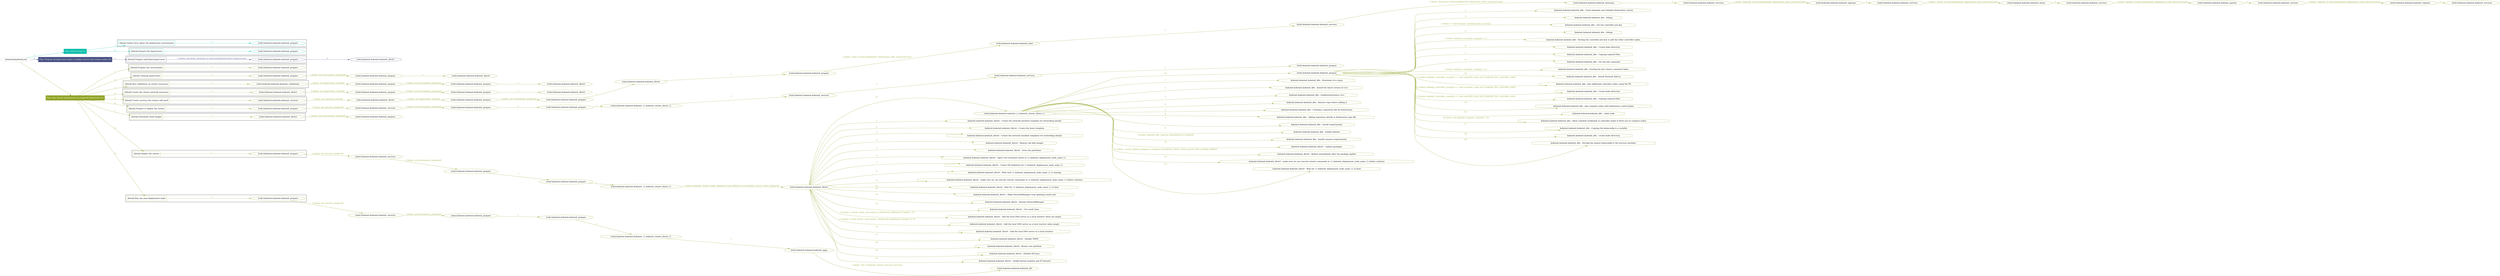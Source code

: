 digraph {
	graph [concentrate=true ordering=in rankdir=LR ratio=fill]
	edge [esep=5 sep=10]
	"kubeinit/playbook.yml" [id=root_node style=dotted]
	play_b9fc4d42 [label="Play: Initial setup (1)" color="#0ebeaa" fontcolor="#ffffff" id=play_b9fc4d42 shape=box style=filled tooltip=localhost]
	"kubeinit/playbook.yml" -> play_b9fc4d42 [label="1 " color="#0ebeaa" fontcolor="#0ebeaa" id=edge_6549e2ef labeltooltip="1 " tooltip="1 "]
	subgraph "kubeinit.kubeinit.kubeinit_prepare" {
		role_13ba85fe [label="[role] kubeinit.kubeinit.kubeinit_prepare" color="#0ebeaa" id=role_13ba85fe tooltip="kubeinit.kubeinit.kubeinit_prepare"]
	}
	subgraph "kubeinit.kubeinit.kubeinit_prepare" {
		role_b274b77e [label="[role] kubeinit.kubeinit.kubeinit_prepare" color="#0ebeaa" id=role_b274b77e tooltip="kubeinit.kubeinit.kubeinit_prepare"]
	}
	subgraph "Play: Initial setup (1)" {
		play_b9fc4d42 -> block_b0385236 [label=1 color="#0ebeaa" fontcolor="#0ebeaa" id=edge_5b2e4174 labeltooltip=1 tooltip=1]
		subgraph cluster_block_b0385236 {
			block_b0385236 [label="[block] Gather facts about the deployment environment" color="#0ebeaa" id=block_b0385236 labeltooltip="Gather facts about the deployment environment" shape=box tooltip="Gather facts about the deployment environment"]
			block_b0385236 -> role_13ba85fe [label="1 " color="#0ebeaa" fontcolor="#0ebeaa" id=edge_e37b2535 labeltooltip="1 " tooltip="1 "]
		}
		play_b9fc4d42 -> block_89d3eeba [label=2 color="#0ebeaa" fontcolor="#0ebeaa" id=edge_48d1bc02 labeltooltip=2 tooltip=2]
		subgraph cluster_block_89d3eeba {
			block_89d3eeba [label="[block] Prepare the hypervisors" color="#0ebeaa" id=block_89d3eeba labeltooltip="Prepare the hypervisors" shape=box tooltip="Prepare the hypervisors"]
			block_89d3eeba -> role_b274b77e [label="1 " color="#0ebeaa" fontcolor="#0ebeaa" id=edge_b5ba49ae labeltooltip="1 " tooltip="1 "]
		}
	}
	play_7b2fe371 [label="Play: Prepare all hypervisor hosts to deploy service and cluster nodes (0)" color="#495183" fontcolor="#ffffff" id=play_7b2fe371 shape=box style=filled tooltip="Play: Prepare all hypervisor hosts to deploy service and cluster nodes (0)"]
	"kubeinit/playbook.yml" -> play_7b2fe371 [label="2 " color="#495183" fontcolor="#495183" id=edge_b4d8925e labeltooltip="2 " tooltip="2 "]
	subgraph "kubeinit.kubeinit.kubeinit_libvirt" {
		role_6b59e209 [label="[role] kubeinit.kubeinit.kubeinit_libvirt" color="#495183" id=role_6b59e209 tooltip="kubeinit.kubeinit.kubeinit_libvirt"]
	}
	subgraph "kubeinit.kubeinit.kubeinit_prepare" {
		role_89f63b6e [label="[role] kubeinit.kubeinit.kubeinit_prepare" color="#495183" id=role_89f63b6e tooltip="kubeinit.kubeinit.kubeinit_prepare"]
		role_89f63b6e -> role_6b59e209 [label="1 " color="#495183" fontcolor="#495183" id=edge_e293918c labeltooltip="1 " tooltip="1 "]
	}
	subgraph "Play: Prepare all hypervisor hosts to deploy service and cluster nodes (0)" {
		play_7b2fe371 -> block_5549fbcc [label=1 color="#495183" fontcolor="#495183" id=edge_08fbb047 labeltooltip=1 tooltip=1]
		subgraph cluster_block_5549fbcc {
			block_5549fbcc [label="[block] Prepare individual hypervisors" color="#495183" id=block_5549fbcc labeltooltip="Prepare individual hypervisors" shape=box tooltip="Prepare individual hypervisors"]
			block_5549fbcc -> role_89f63b6e [label="1 [when: inventory_hostname in hostvars['kubeinit-facts'].hypervisors]" color="#495183" fontcolor="#495183" id=edge_0b5f4a67 labeltooltip="1 [when: inventory_hostname in hostvars['kubeinit-facts'].hypervisors]" tooltip="1 [when: inventory_hostname in hostvars['kubeinit-facts'].hypervisors]"]
		}
	}
	play_b4787ac5 [label="Play: Run cluster deployment on prepared hypervisors (1)" color="#92a428" fontcolor="#ffffff" id=play_b4787ac5 shape=box style=filled tooltip=localhost]
	"kubeinit/playbook.yml" -> play_b4787ac5 [label="3 " color="#92a428" fontcolor="#92a428" id=edge_42eef352 labeltooltip="3 " tooltip="3 "]
	subgraph "kubeinit.kubeinit.kubeinit_prepare" {
		role_c0deb506 [label="[role] kubeinit.kubeinit.kubeinit_prepare" color="#92a428" id=role_c0deb506 tooltip="kubeinit.kubeinit.kubeinit_prepare"]
	}
	subgraph "kubeinit.kubeinit.kubeinit_libvirt" {
		role_5d6327a5 [label="[role] kubeinit.kubeinit.kubeinit_libvirt" color="#92a428" id=role_5d6327a5 tooltip="kubeinit.kubeinit.kubeinit_libvirt"]
	}
	subgraph "kubeinit.kubeinit.kubeinit_prepare" {
		role_ed751a5f [label="[role] kubeinit.kubeinit.kubeinit_prepare" color="#92a428" id=role_ed751a5f tooltip="kubeinit.kubeinit.kubeinit_prepare"]
		role_ed751a5f -> role_5d6327a5 [label="1 " color="#92a428" fontcolor="#92a428" id=edge_4336740e labeltooltip="1 " tooltip="1 "]
	}
	subgraph "kubeinit.kubeinit.kubeinit_prepare" {
		role_c13d32e8 [label="[role] kubeinit.kubeinit.kubeinit_prepare" color="#92a428" id=role_c13d32e8 tooltip="kubeinit.kubeinit.kubeinit_prepare"]
		role_c13d32e8 -> role_ed751a5f [label="1 [when: not environment_prepared]" color="#92a428" fontcolor="#92a428" id=edge_5d141537 labeltooltip="1 [when: not environment_prepared]" tooltip="1 [when: not environment_prepared]"]
	}
	subgraph "kubeinit.kubeinit.kubeinit_libvirt" {
		role_1670e708 [label="[role] kubeinit.kubeinit.kubeinit_libvirt" color="#92a428" id=role_1670e708 tooltip="kubeinit.kubeinit.kubeinit_libvirt"]
	}
	subgraph "kubeinit.kubeinit.kubeinit_prepare" {
		role_f2e43f64 [label="[role] kubeinit.kubeinit.kubeinit_prepare" color="#92a428" id=role_f2e43f64 tooltip="kubeinit.kubeinit.kubeinit_prepare"]
		role_f2e43f64 -> role_1670e708 [label="1 " color="#92a428" fontcolor="#92a428" id=edge_d8556ce9 labeltooltip="1 " tooltip="1 "]
	}
	subgraph "kubeinit.kubeinit.kubeinit_prepare" {
		role_fe17af6d [label="[role] kubeinit.kubeinit.kubeinit_prepare" color="#92a428" id=role_fe17af6d tooltip="kubeinit.kubeinit.kubeinit_prepare"]
		role_fe17af6d -> role_f2e43f64 [label="1 [when: not environment_prepared]" color="#92a428" fontcolor="#92a428" id=edge_08dfc546 labeltooltip="1 [when: not environment_prepared]" tooltip="1 [when: not environment_prepared]"]
	}
	subgraph "kubeinit.kubeinit.kubeinit_validations" {
		role_e57252a0 [label="[role] kubeinit.kubeinit.kubeinit_validations" color="#92a428" id=role_e57252a0 tooltip="kubeinit.kubeinit.kubeinit_validations"]
		role_e57252a0 -> role_fe17af6d [label="1 [when: not hypervisors_cleaned]" color="#92a428" fontcolor="#92a428" id=edge_8f2f03e5 labeltooltip="1 [when: not hypervisors_cleaned]" tooltip="1 [when: not hypervisors_cleaned]"]
	}
	subgraph "kubeinit.kubeinit.kubeinit_libvirt" {
		role_39f97766 [label="[role] kubeinit.kubeinit.kubeinit_libvirt" color="#92a428" id=role_39f97766 tooltip="kubeinit.kubeinit.kubeinit_libvirt"]
	}
	subgraph "kubeinit.kubeinit.kubeinit_prepare" {
		role_fdef6bc8 [label="[role] kubeinit.kubeinit.kubeinit_prepare" color="#92a428" id=role_fdef6bc8 tooltip="kubeinit.kubeinit.kubeinit_prepare"]
		role_fdef6bc8 -> role_39f97766 [label="1 " color="#92a428" fontcolor="#92a428" id=edge_d05cf95d labeltooltip="1 " tooltip="1 "]
	}
	subgraph "kubeinit.kubeinit.kubeinit_prepare" {
		role_62ae0aff [label="[role] kubeinit.kubeinit.kubeinit_prepare" color="#92a428" id=role_62ae0aff tooltip="kubeinit.kubeinit.kubeinit_prepare"]
		role_62ae0aff -> role_fdef6bc8 [label="1 [when: not environment_prepared]" color="#92a428" fontcolor="#92a428" id=edge_32b84178 labeltooltip="1 [when: not environment_prepared]" tooltip="1 [when: not environment_prepared]"]
	}
	subgraph "kubeinit.kubeinit.kubeinit_libvirt" {
		role_61f47f7f [label="[role] kubeinit.kubeinit.kubeinit_libvirt" color="#92a428" id=role_61f47f7f tooltip="kubeinit.kubeinit.kubeinit_libvirt"]
		role_61f47f7f -> role_62ae0aff [label="1 [when: not hypervisors_cleaned]" color="#92a428" fontcolor="#92a428" id=edge_603bf1e4 labeltooltip="1 [when: not hypervisors_cleaned]" tooltip="1 [when: not hypervisors_cleaned]"]
	}
	subgraph "kubeinit.kubeinit.kubeinit_services" {
		role_370078dc [label="[role] kubeinit.kubeinit.kubeinit_services" color="#92a428" id=role_370078dc tooltip="kubeinit.kubeinit.kubeinit_services"]
	}
	subgraph "kubeinit.kubeinit.kubeinit_registry" {
		role_31ce7a37 [label="[role] kubeinit.kubeinit.kubeinit_registry" color="#92a428" id=role_31ce7a37 tooltip="kubeinit.kubeinit.kubeinit_registry"]
		role_31ce7a37 -> role_370078dc [label="1 " color="#92a428" fontcolor="#92a428" id=edge_8d0165dd labeltooltip="1 " tooltip="1 "]
	}
	subgraph "kubeinit.kubeinit.kubeinit_services" {
		role_832f5f00 [label="[role] kubeinit.kubeinit.kubeinit_services" color="#92a428" id=role_832f5f00 tooltip="kubeinit.kubeinit.kubeinit_services"]
		role_832f5f00 -> role_31ce7a37 [label="1 [when: 'registry' in hostvars[kubeinit_deployment_node_name].services]" color="#92a428" fontcolor="#92a428" id=edge_36707239 labeltooltip="1 [when: 'registry' in hostvars[kubeinit_deployment_node_name].services]" tooltip="1 [when: 'registry' in hostvars[kubeinit_deployment_node_name].services]"]
	}
	subgraph "kubeinit.kubeinit.kubeinit_apache" {
		role_9944065a [label="[role] kubeinit.kubeinit.kubeinit_apache" color="#92a428" id=role_9944065a tooltip="kubeinit.kubeinit.kubeinit_apache"]
		role_9944065a -> role_832f5f00 [label="1 " color="#92a428" fontcolor="#92a428" id=edge_b7a7da52 labeltooltip="1 " tooltip="1 "]
	}
	subgraph "kubeinit.kubeinit.kubeinit_services" {
		role_004013c1 [label="[role] kubeinit.kubeinit.kubeinit_services" color="#92a428" id=role_004013c1 tooltip="kubeinit.kubeinit.kubeinit_services"]
		role_004013c1 -> role_9944065a [label="1 [when: 'apache' in hostvars[kubeinit_deployment_node_name].services]" color="#92a428" fontcolor="#92a428" id=edge_85d02f6d labeltooltip="1 [when: 'apache' in hostvars[kubeinit_deployment_node_name].services]" tooltip="1 [when: 'apache' in hostvars[kubeinit_deployment_node_name].services]"]
	}
	subgraph "kubeinit.kubeinit.kubeinit_nexus" {
		role_5996876c [label="[role] kubeinit.kubeinit.kubeinit_nexus" color="#92a428" id=role_5996876c tooltip="kubeinit.kubeinit.kubeinit_nexus"]
		role_5996876c -> role_004013c1 [label="1 " color="#92a428" fontcolor="#92a428" id=edge_fc1770b5 labeltooltip="1 " tooltip="1 "]
	}
	subgraph "kubeinit.kubeinit.kubeinit_services" {
		role_597e9a9d [label="[role] kubeinit.kubeinit.kubeinit_services" color="#92a428" id=role_597e9a9d tooltip="kubeinit.kubeinit.kubeinit_services"]
		role_597e9a9d -> role_5996876c [label="1 [when: 'nexus' in hostvars[kubeinit_deployment_node_name].services]" color="#92a428" fontcolor="#92a428" id=edge_b9439189 labeltooltip="1 [when: 'nexus' in hostvars[kubeinit_deployment_node_name].services]" tooltip="1 [when: 'nexus' in hostvars[kubeinit_deployment_node_name].services]"]
	}
	subgraph "kubeinit.kubeinit.kubeinit_haproxy" {
		role_c1eb6041 [label="[role] kubeinit.kubeinit.kubeinit_haproxy" color="#92a428" id=role_c1eb6041 tooltip="kubeinit.kubeinit.kubeinit_haproxy"]
		role_c1eb6041 -> role_597e9a9d [label="1 " color="#92a428" fontcolor="#92a428" id=edge_911a8e82 labeltooltip="1 " tooltip="1 "]
	}
	subgraph "kubeinit.kubeinit.kubeinit_services" {
		role_c5cd499b [label="[role] kubeinit.kubeinit.kubeinit_services" color="#92a428" id=role_c5cd499b tooltip="kubeinit.kubeinit.kubeinit_services"]
		role_c5cd499b -> role_c1eb6041 [label="1 [when: 'haproxy' in hostvars[kubeinit_deployment_node_name].services]" color="#92a428" fontcolor="#92a428" id=edge_0e8cb0be labeltooltip="1 [when: 'haproxy' in hostvars[kubeinit_deployment_node_name].services]" tooltip="1 [when: 'haproxy' in hostvars[kubeinit_deployment_node_name].services]"]
	}
	subgraph "kubeinit.kubeinit.kubeinit_dnsmasq" {
		role_96fbff74 [label="[role] kubeinit.kubeinit.kubeinit_dnsmasq" color="#92a428" id=role_96fbff74 tooltip="kubeinit.kubeinit.kubeinit_dnsmasq"]
		role_96fbff74 -> role_c5cd499b [label="1 " color="#92a428" fontcolor="#92a428" id=edge_bfe3e66d labeltooltip="1 " tooltip="1 "]
	}
	subgraph "kubeinit.kubeinit.kubeinit_services" {
		role_da57a2b1 [label="[role] kubeinit.kubeinit.kubeinit_services" color="#92a428" id=role_da57a2b1 tooltip="kubeinit.kubeinit.kubeinit_services"]
		role_da57a2b1 -> role_96fbff74 [label="1 [when: 'dnsmasq' in hostvars[kubeinit_deployment_node_name].services]" color="#92a428" fontcolor="#92a428" id=edge_ddfd493b labeltooltip="1 [when: 'dnsmasq' in hostvars[kubeinit_deployment_node_name].services]" tooltip="1 [when: 'dnsmasq' in hostvars[kubeinit_deployment_node_name].services]"]
	}
	subgraph "kubeinit.kubeinit.kubeinit_bind" {
		role_c19bc486 [label="[role] kubeinit.kubeinit.kubeinit_bind" color="#92a428" id=role_c19bc486 tooltip="kubeinit.kubeinit.kubeinit_bind"]
		role_c19bc486 -> role_da57a2b1 [label="1 " color="#92a428" fontcolor="#92a428" id=edge_2f26a930 labeltooltip="1 " tooltip="1 "]
	}
	subgraph "kubeinit.kubeinit.kubeinit_prepare" {
		role_077b5fda [label="[role] kubeinit.kubeinit.kubeinit_prepare" color="#92a428" id=role_077b5fda tooltip="kubeinit.kubeinit.kubeinit_prepare"]
		role_077b5fda -> role_c19bc486 [label="1 [when: 'bind' in hostvars[kubeinit_deployment_node_name].services]" color="#92a428" fontcolor="#92a428" id=edge_bd646f65 labeltooltip="1 [when: 'bind' in hostvars[kubeinit_deployment_node_name].services]" tooltip="1 [when: 'bind' in hostvars[kubeinit_deployment_node_name].services]"]
	}
	subgraph "kubeinit.kubeinit.kubeinit_libvirt" {
		role_7e4bd075 [label="[role] kubeinit.kubeinit.kubeinit_libvirt" color="#92a428" id=role_7e4bd075 tooltip="kubeinit.kubeinit.kubeinit_libvirt"]
		role_7e4bd075 -> role_077b5fda [label="1 " color="#92a428" fontcolor="#92a428" id=edge_2de4273e labeltooltip="1 " tooltip="1 "]
	}
	subgraph "kubeinit.kubeinit.kubeinit_prepare" {
		role_bdc7926e [label="[role] kubeinit.kubeinit.kubeinit_prepare" color="#92a428" id=role_bdc7926e tooltip="kubeinit.kubeinit.kubeinit_prepare"]
		role_bdc7926e -> role_7e4bd075 [label="1 " color="#92a428" fontcolor="#92a428" id=edge_d257fcf8 labeltooltip="1 " tooltip="1 "]
	}
	subgraph "kubeinit.kubeinit.kubeinit_prepare" {
		role_cfe1f318 [label="[role] kubeinit.kubeinit.kubeinit_prepare" color="#92a428" id=role_cfe1f318 tooltip="kubeinit.kubeinit.kubeinit_prepare"]
		role_cfe1f318 -> role_bdc7926e [label="1 [when: not environment_prepared]" color="#92a428" fontcolor="#92a428" id=edge_9f29b8be labeltooltip="1 [when: not environment_prepared]" tooltip="1 [when: not environment_prepared]"]
	}
	subgraph "kubeinit.kubeinit.kubeinit_libvirt" {
		role_84f25ef0 [label="[role] kubeinit.kubeinit.kubeinit_libvirt" color="#92a428" id=role_84f25ef0 tooltip="kubeinit.kubeinit.kubeinit_libvirt"]
		role_84f25ef0 -> role_cfe1f318 [label="1 [when: not hypervisors_cleaned]" color="#92a428" fontcolor="#92a428" id=edge_2cbfef75 labeltooltip="1 [when: not hypervisors_cleaned]" tooltip="1 [when: not hypervisors_cleaned]"]
	}
	subgraph "kubeinit.kubeinit.kubeinit_services" {
		role_28049eb0 [label="[role] kubeinit.kubeinit.kubeinit_services" color="#92a428" id=role_28049eb0 tooltip="kubeinit.kubeinit.kubeinit_services"]
		role_28049eb0 -> role_84f25ef0 [label="1 [when: not network_created]" color="#92a428" fontcolor="#92a428" id=edge_de80228a labeltooltip="1 [when: not network_created]" tooltip="1 [when: not network_created]"]
	}
	subgraph "kubeinit.kubeinit.kubeinit_prepare" {
		role_cf991d2b [label="[role] kubeinit.kubeinit.kubeinit_prepare" color="#92a428" id=role_cf991d2b tooltip="kubeinit.kubeinit.kubeinit_prepare"]
	}
	subgraph "kubeinit.kubeinit.kubeinit_services" {
		role_a7277981 [label="[role] kubeinit.kubeinit.kubeinit_services" color="#92a428" id=role_a7277981 tooltip="kubeinit.kubeinit.kubeinit_services"]
		role_a7277981 -> role_cf991d2b [label="1 " color="#92a428" fontcolor="#92a428" id=edge_07fee1be labeltooltip="1 " tooltip="1 "]
	}
	subgraph "kubeinit.kubeinit.kubeinit_services" {
		role_e0726058 [label="[role] kubeinit.kubeinit.kubeinit_services" color="#92a428" id=role_e0726058 tooltip="kubeinit.kubeinit.kubeinit_services"]
		role_e0726058 -> role_a7277981 [label="1 " color="#92a428" fontcolor="#92a428" id=edge_d3a58780 labeltooltip="1 " tooltip="1 "]
	}
	subgraph "kubeinit.kubeinit.kubeinit_{{ kubeinit_cluster_distro }}" {
		role_c356eaba [label="[role] kubeinit.kubeinit.kubeinit_{{ kubeinit_cluster_distro }}" color="#92a428" id=role_c356eaba tooltip="kubeinit.kubeinit.kubeinit_{{ kubeinit_cluster_distro }}"]
		role_c356eaba -> role_e0726058 [label="1 " color="#92a428" fontcolor="#92a428" id=edge_81968f33 labeltooltip="1 " tooltip="1 "]
	}
	subgraph "kubeinit.kubeinit.kubeinit_prepare" {
		role_8fca3b48 [label="[role] kubeinit.kubeinit.kubeinit_prepare" color="#92a428" id=role_8fca3b48 tooltip="kubeinit.kubeinit.kubeinit_prepare"]
		role_8fca3b48 -> role_c356eaba [label="1 " color="#92a428" fontcolor="#92a428" id=edge_c1cb541c labeltooltip="1 " tooltip="1 "]
	}
	subgraph "kubeinit.kubeinit.kubeinit_prepare" {
		role_eb37b802 [label="[role] kubeinit.kubeinit.kubeinit_prepare" color="#92a428" id=role_eb37b802 tooltip="kubeinit.kubeinit.kubeinit_prepare"]
		role_eb37b802 -> role_8fca3b48 [label="1 " color="#92a428" fontcolor="#92a428" id=edge_01a96725 labeltooltip="1 " tooltip="1 "]
	}
	subgraph "kubeinit.kubeinit.kubeinit_services" {
		role_791b4eba [label="[role] kubeinit.kubeinit.kubeinit_services" color="#92a428" id=role_791b4eba tooltip="kubeinit.kubeinit.kubeinit_services"]
		role_791b4eba -> role_eb37b802 [label="1 [when: not environment_prepared]" color="#92a428" fontcolor="#92a428" id=edge_0c152252 labeltooltip="1 [when: not environment_prepared]" tooltip="1 [when: not environment_prepared]"]
	}
	subgraph "kubeinit.kubeinit.kubeinit_prepare" {
		role_1cabb360 [label="[role] kubeinit.kubeinit.kubeinit_prepare" color="#92a428" id=role_1cabb360 tooltip="kubeinit.kubeinit.kubeinit_prepare"]
		role_1cabb360 -> role_791b4eba [label="1 [when: not services_prepared]" color="#92a428" fontcolor="#92a428" id=edge_08e78bd2 labeltooltip="1 [when: not services_prepared]" tooltip="1 [when: not services_prepared]"]
	}
	subgraph "kubeinit.kubeinit.kubeinit_prepare" {
		role_029c8009 [label="[role] kubeinit.kubeinit.kubeinit_prepare" color="#92a428" id=role_029c8009 tooltip="kubeinit.kubeinit.kubeinit_prepare"]
	}
	subgraph "kubeinit.kubeinit.kubeinit_libvirt" {
		role_69b9294b [label="[role] kubeinit.kubeinit.kubeinit_libvirt" color="#92a428" id=role_69b9294b tooltip="kubeinit.kubeinit.kubeinit_libvirt"]
		role_69b9294b -> role_029c8009 [label="1 [when: not environment_prepared]" color="#92a428" fontcolor="#92a428" id=edge_20997868 labeltooltip="1 [when: not environment_prepared]" tooltip="1 [when: not environment_prepared]"]
	}
	subgraph "kubeinit.kubeinit.kubeinit_prepare" {
		role_366ef364 [label="[role] kubeinit.kubeinit.kubeinit_prepare" color="#92a428" id=role_366ef364 tooltip="kubeinit.kubeinit.kubeinit_prepare"]
		task_e32cb457 [label="kubeinit.kubeinit.kubeinit_k8s : Clean kubeadm and initialize Kubernetes cluster" color="#92a428" id=task_e32cb457 shape=octagon tooltip="kubeinit.kubeinit.kubeinit_k8s : Clean kubeadm and initialize Kubernetes cluster"]
		role_366ef364 -> task_e32cb457 [label="1 " color="#92a428" fontcolor="#92a428" id=edge_548bacfd labeltooltip="1 " tooltip="1 "]
		task_72f80a60 [label="kubeinit.kubeinit.kubeinit_k8s : Debug" color="#92a428" id=task_72f80a60 shape=octagon tooltip="kubeinit.kubeinit.kubeinit_k8s : Debug"]
		role_366ef364 -> task_72f80a60 [label="2 " color="#92a428" fontcolor="#92a428" id=edge_8a88f325 labeltooltip="2 " tooltip="2 "]
		task_c641ef22 [label="kubeinit.kubeinit.kubeinit_k8s : Get the controller join key" color="#92a428" id=task_c641ef22 shape=octagon tooltip="kubeinit.kubeinit.kubeinit_k8s : Get the controller join key"]
		role_366ef364 -> task_c641ef22 [label="3 [when: ('--control-plane --certificate-key' in item)]" color="#92a428" fontcolor="#92a428" id=edge_797b8fcf labeltooltip="3 [when: ('--control-plane --certificate-key' in item)]" tooltip="3 [when: ('--control-plane --certificate-key' in item)]"]
		task_51989c78 [label="kubeinit.kubeinit.kubeinit_k8s : Debug" color="#92a428" id=task_51989c78 shape=octagon tooltip="kubeinit.kubeinit.kubeinit_k8s : Debug"]
		role_366ef364 -> task_51989c78 [label="4 " color="#92a428" fontcolor="#92a428" id=edge_d9dbdefc labeltooltip="4 " tooltip="4 "]
		task_b848b3e3 [label="kubeinit.kubeinit.kubeinit_k8s : Storing the controller join key to add the other controller nodes." color="#92a428" id=task_b848b3e3 shape=octagon tooltip="kubeinit.kubeinit.kubeinit_k8s : Storing the controller join key to add the other controller nodes."]
		role_366ef364 -> task_b848b3e3 [label="5 [when: kubeinit_controller_count|int > 1]" color="#92a428" fontcolor="#92a428" id=edge_705e3aa7 labeltooltip="5 [when: kubeinit_controller_count|int > 1]" tooltip="5 [when: kubeinit_controller_count|int > 1]"]
		task_106f61b2 [label="kubeinit.kubeinit.kubeinit_k8s : Create kube directory" color="#92a428" id=task_106f61b2 shape=octagon tooltip="kubeinit.kubeinit.kubeinit_k8s : Create kube directory"]
		role_366ef364 -> task_106f61b2 [label="6 " color="#92a428" fontcolor="#92a428" id=edge_878704a0 labeltooltip="6 " tooltip="6 "]
		task_d1c50bf8 [label="kubeinit.kubeinit.kubeinit_k8s : Copying required files" color="#92a428" id=task_d1c50bf8 shape=octagon tooltip="kubeinit.kubeinit.kubeinit_k8s : Copying required files"]
		role_366ef364 -> task_d1c50bf8 [label="7 " color="#92a428" fontcolor="#92a428" id=edge_dd8babed labeltooltip="7 " tooltip="7 "]
		task_bc84575b [label="kubeinit.kubeinit.kubeinit_k8s : Get the join command" color="#92a428" id=task_bc84575b shape=octagon tooltip="kubeinit.kubeinit.kubeinit_k8s : Get the join command"]
		role_366ef364 -> task_bc84575b [label="8 " color="#92a428" fontcolor="#92a428" id=edge_75223a37 labeltooltip="8 " tooltip="8 "]
		task_39de977b [label="kubeinit.kubeinit.kubeinit_k8s : Storing the join cluster command token." color="#92a428" id=task_39de977b shape=octagon tooltip="kubeinit.kubeinit.kubeinit_k8s : Storing the join cluster command token."]
		role_366ef364 -> task_39de977b [label="9 [when: kubeinit_controller_count|int > 1]" color="#92a428" fontcolor="#92a428" id=edge_2846bf31 labeltooltip="9 [when: kubeinit_controller_count|int > 1]" tooltip="9 [when: kubeinit_controller_count|int > 1]"]
		task_b8202686 [label="kubeinit.kubeinit.kubeinit_k8s : Install Network Add-on" color="#92a428" id=task_b8202686 shape=octagon tooltip="kubeinit.kubeinit.kubeinit_k8s : Install Network Add-on"]
		role_366ef364 -> task_b8202686 [label="10 " color="#92a428" fontcolor="#92a428" id=edge_0d0213e6 labeltooltip="10 " tooltip="10 "]
		task_61d3eddd [label="kubeinit.kubeinit.kubeinit_k8s : Join additional controller nodes using the PK" color="#92a428" id=task_61d3eddd shape=octagon tooltip="kubeinit.kubeinit.kubeinit_k8s : Join additional controller nodes using the PK"]
		role_366ef364 -> task_61d3eddd [label="11 [when: kubeinit_controller_count|int > 1 and controller_node not in kubeinit_first_controller_node]" color="#92a428" fontcolor="#92a428" id=edge_5636989f labeltooltip="11 [when: kubeinit_controller_count|int > 1 and controller_node not in kubeinit_first_controller_node]" tooltip="11 [when: kubeinit_controller_count|int > 1 and controller_node not in kubeinit_first_controller_node]"]
		task_79b4949f [label="kubeinit.kubeinit.kubeinit_k8s : Create kube directory" color="#92a428" id=task_79b4949f shape=octagon tooltip="kubeinit.kubeinit.kubeinit_k8s : Create kube directory"]
		role_366ef364 -> task_79b4949f [label="12 [when: kubeinit_controller_count|int > 1 and controller_node not in kubeinit_first_controller_node]" color="#92a428" fontcolor="#92a428" id=edge_6a1f06d6 labeltooltip="12 [when: kubeinit_controller_count|int > 1 and controller_node not in kubeinit_first_controller_node]" tooltip="12 [when: kubeinit_controller_count|int > 1 and controller_node not in kubeinit_first_controller_node]"]
		task_09ae0402 [label="kubeinit.kubeinit.kubeinit_k8s : Copying required files" color="#92a428" id=task_09ae0402 shape=octagon tooltip="kubeinit.kubeinit.kubeinit_k8s : Copying required files"]
		role_366ef364 -> task_09ae0402 [label="13 [when: kubeinit_controller_count|int > 1 and controller_node not in kubeinit_first_controller_node]" color="#92a428" fontcolor="#92a428" id=edge_2f2cbe93 labeltooltip="13 [when: kubeinit_controller_count|int > 1 and controller_node not in kubeinit_first_controller_node]" tooltip="13 [when: kubeinit_controller_count|int > 1 and controller_node not in kubeinit_first_controller_node]"]
		task_a626cb9b [label="kubeinit.kubeinit.kubeinit_k8s : Join compute nodes with kubernetes control plane" color="#92a428" id=task_a626cb9b shape=octagon tooltip="kubeinit.kubeinit.kubeinit_k8s : Join compute nodes with kubernetes control plane"]
		role_366ef364 -> task_a626cb9b [label="14 " color="#92a428" fontcolor="#92a428" id=edge_2e6d8439 labeltooltip="14 " tooltip="14 "]
		task_6482e133 [label="kubeinit.kubeinit.kubeinit_k8s : Label node" color="#92a428" id=task_6482e133 shape=octagon tooltip="kubeinit.kubeinit.kubeinit_k8s : Label node"]
		role_366ef364 -> task_6482e133 [label="15 " color="#92a428" fontcolor="#92a428" id=edge_0296bd19 labeltooltip="15 " tooltip="15 "]
		task_8d4049f8 [label="kubeinit.kubeinit.kubeinit_k8s : Allow schedule workloads in controller nodes if there are no compute nodes" color="#92a428" id=task_8d4049f8 shape=octagon tooltip="kubeinit.kubeinit.kubeinit_k8s : Allow schedule workloads in controller nodes if there are no compute nodes"]
		role_366ef364 -> task_8d4049f8 [label="16 [when: not kubeinit_compute_count|int > 0]" color="#92a428" fontcolor="#92a428" id=edge_92c64e99 labeltooltip="16 [when: not kubeinit_compute_count|int > 0]" tooltip="16 [when: not kubeinit_compute_count|int > 0]"]
		task_ffda3e7c [label="kubeinit.kubeinit.kubeinit_k8s : Copying the kubeconfig to a variable" color="#92a428" id=task_ffda3e7c shape=octagon tooltip="kubeinit.kubeinit.kubeinit_k8s : Copying the kubeconfig to a variable"]
		role_366ef364 -> task_ffda3e7c [label="17 " color="#92a428" fontcolor="#92a428" id=edge_665c17b3 labeltooltip="17 " tooltip="17 "]
		task_55ba1ac4 [label="kubeinit.kubeinit.kubeinit_k8s : Create kube directory" color="#92a428" id=task_55ba1ac4 shape=octagon tooltip="kubeinit.kubeinit.kubeinit_k8s : Create kube directory"]
		role_366ef364 -> task_55ba1ac4 [label="18 " color="#92a428" fontcolor="#92a428" id=edge_673e383d labeltooltip="18 " tooltip="18 "]
		task_bcd579be [label="kubeinit.kubeinit.kubeinit_k8s : Storing the master kubeconfig to the services machine." color="#92a428" id=task_bcd579be shape=octagon tooltip="kubeinit.kubeinit.kubeinit_k8s : Storing the master kubeconfig to the services machine."]
		role_366ef364 -> task_bcd579be [label="19 " color="#92a428" fontcolor="#92a428" id=edge_f30dd46f labeltooltip="19 " tooltip="19 "]
	}
	subgraph "kubeinit.kubeinit.kubeinit_{{ kubeinit_cluster_distro }}" {
		role_fc707869 [label="[role] kubeinit.kubeinit.kubeinit_{{ kubeinit_cluster_distro }}" color="#92a428" id=role_fc707869 tooltip="kubeinit.kubeinit.kubeinit_{{ kubeinit_cluster_distro }}"]
		task_3be93bce [label="kubeinit.kubeinit.kubeinit_k8s : Download cri-o repos" color="#92a428" id=task_3be93bce shape=octagon tooltip="kubeinit.kubeinit.kubeinit_k8s : Download cri-o repos"]
		role_fc707869 -> task_3be93bce [label="1 " color="#92a428" fontcolor="#92a428" id=edge_49887ff4 labeltooltip="1 " tooltip="1 "]
		task_ba3be4d9 [label="kubeinit.kubeinit.kubeinit_k8s : Install the latest version of cri-o" color="#92a428" id=task_ba3be4d9 shape=octagon tooltip="kubeinit.kubeinit.kubeinit_k8s : Install the latest version of cri-o"]
		role_fc707869 -> task_ba3be4d9 [label="2 " color="#92a428" fontcolor="#92a428" id=edge_b87f7a5f labeltooltip="2 " tooltip="2 "]
		task_b82cb06f [label="kubeinit.kubeinit.kubeinit_k8s : Enable/start/status cri-o" color="#92a428" id=task_b82cb06f shape=octagon tooltip="kubeinit.kubeinit.kubeinit_k8s : Enable/start/status cri-o"]
		role_fc707869 -> task_b82cb06f [label="3 " color="#92a428" fontcolor="#92a428" id=edge_c4ab1375 labeltooltip="3 " tooltip="3 "]
		task_d46961de [label="kubeinit.kubeinit.kubeinit_k8s : Remove repo before adding it" color="#92a428" id=task_d46961de shape=octagon tooltip="kubeinit.kubeinit.kubeinit_k8s : Remove repo before adding it"]
		role_fc707869 -> task_d46961de [label="4 " color="#92a428" fontcolor="#92a428" id=edge_c1c52ce2 labeltooltip="4 " tooltip="4 "]
		task_4e9afab2 [label="kubeinit.kubeinit.kubeinit_k8s : Creating a repository file for Kubernetes" color="#92a428" id=task_4e9afab2 shape=octagon tooltip="kubeinit.kubeinit.kubeinit_k8s : Creating a repository file for Kubernetes"]
		role_fc707869 -> task_4e9afab2 [label="5 " color="#92a428" fontcolor="#92a428" id=edge_8bfc95c4 labeltooltip="5 " tooltip="5 "]
		task_d911a815 [label="kubeinit.kubeinit.kubeinit_k8s : Adding repository details in Kubernetes repo file." color="#92a428" id=task_d911a815 shape=octagon tooltip="kubeinit.kubeinit.kubeinit_k8s : Adding repository details in Kubernetes repo file."]
		role_fc707869 -> task_d911a815 [label="6 " color="#92a428" fontcolor="#92a428" id=edge_580d0ec5 labeltooltip="6 " tooltip="6 "]
		task_1d09a5da [label="kubeinit.kubeinit.kubeinit_k8s : Install requirements" color="#92a428" id=task_1d09a5da shape=octagon tooltip="kubeinit.kubeinit.kubeinit_k8s : Install requirements"]
		role_fc707869 -> task_1d09a5da [label="7 " color="#92a428" fontcolor="#92a428" id=edge_893b62fa labeltooltip="7 " tooltip="7 "]
		task_fc1e0474 [label="kubeinit.kubeinit.kubeinit_k8s : Enable kubelet" color="#92a428" id=task_fc1e0474 shape=octagon tooltip="kubeinit.kubeinit.kubeinit_k8s : Enable kubelet"]
		role_fc707869 -> task_fc1e0474 [label="8 " color="#92a428" fontcolor="#92a428" id=edge_755becbe labeltooltip="8 " tooltip="8 "]
		task_c80c22cc [label="kubeinit.kubeinit.kubeinit_k8s : Install common requirements" color="#92a428" id=task_c80c22cc shape=octagon tooltip="kubeinit.kubeinit.kubeinit_k8s : Install common requirements"]
		role_fc707869 -> task_c80c22cc [label="9 [when: kubeinit_k8s_common_dependencies is defined]" color="#92a428" fontcolor="#92a428" id=edge_ebe3a127 labeltooltip="9 [when: kubeinit_k8s_common_dependencies is defined]" tooltip="9 [when: kubeinit_k8s_common_dependencies is defined]"]
		task_e74bcb1a [label="kubeinit.kubeinit.kubeinit_libvirt : Update packages" color="#92a428" id=task_e74bcb1a shape=octagon tooltip="kubeinit.kubeinit.kubeinit_libvirt : Update packages"]
		role_fc707869 -> task_e74bcb1a [label="10 " color="#92a428" fontcolor="#92a428" id=edge_0a8cb81f labeltooltip="10 " tooltip="10 "]
		task_2af2b37c [label="kubeinit.kubeinit.kubeinit_libvirt : Reboot immediately after the package update" color="#92a428" id=task_2af2b37c shape=octagon tooltip="kubeinit.kubeinit.kubeinit_libvirt : Reboot immediately after the package update"]
		role_fc707869 -> task_2af2b37c [label="11 [when: _result_update_packages is changed and kubeinit_libvirt_reboot_guests_after_package_update]" color="#92a428" fontcolor="#92a428" id=edge_1e5e1e7f labeltooltip="11 [when: _result_update_packages is changed and kubeinit_libvirt_reboot_guests_after_package_update]" tooltip="11 [when: _result_update_packages is changed and kubeinit_libvirt_reboot_guests_after_package_update]"]
		task_3ca30d0a [label="kubeinit.kubeinit.kubeinit_libvirt : make sure we can execute remote commands in {{ kubeinit_deployment_node_name }} before continue" color="#92a428" id=task_3ca30d0a shape=octagon tooltip="kubeinit.kubeinit.kubeinit_libvirt : make sure we can execute remote commands in {{ kubeinit_deployment_node_name }} before continue"]
		role_fc707869 -> task_3ca30d0a [label="12 " color="#92a428" fontcolor="#92a428" id=edge_67f070b8 labeltooltip="12 " tooltip="12 "]
		task_fb6e23b4 [label="kubeinit.kubeinit.kubeinit_libvirt : Wait for {{ kubeinit_deployment_node_name }} to boot" color="#92a428" id=task_fb6e23b4 shape=octagon tooltip="kubeinit.kubeinit.kubeinit_libvirt : Wait for {{ kubeinit_deployment_node_name }} to boot"]
		role_fc707869 -> task_fb6e23b4 [label="13 " color="#92a428" fontcolor="#92a428" id=edge_4c4a8193 labeltooltip="13 " tooltip="13 "]
		role_fc707869 -> role_366ef364 [label="14 " color="#92a428" fontcolor="#92a428" id=edge_2f37a2be labeltooltip="14 " tooltip="14 "]
	}
	subgraph "kubeinit.kubeinit.kubeinit_libvirt" {
		role_b89ec17c [label="[role] kubeinit.kubeinit.kubeinit_libvirt" color="#92a428" id=role_b89ec17c tooltip="kubeinit.kubeinit.kubeinit_libvirt"]
		task_dcaac9cd [label="kubeinit.kubeinit.kubeinit_libvirt : Create the network interface template for networking details" color="#92a428" id=task_dcaac9cd shape=octagon tooltip="kubeinit.kubeinit.kubeinit_libvirt : Create the network interface template for networking details"]
		role_b89ec17c -> task_dcaac9cd [label="1 " color="#92a428" fontcolor="#92a428" id=edge_81172586 labeltooltip="1 " tooltip="1 "]
		task_8946227b [label="kubeinit.kubeinit.kubeinit_libvirt : Create the hosts template" color="#92a428" id=task_8946227b shape=octagon tooltip="kubeinit.kubeinit.kubeinit_libvirt : Create the hosts template"]
		role_b89ec17c -> task_8946227b [label="2 " color="#92a428" fontcolor="#92a428" id=edge_b0e3be1b labeltooltip="2 " tooltip="2 "]
		task_4c471d27 [label="kubeinit.kubeinit.kubeinit_libvirt : Create the network cloudinit templates for networking details" color="#92a428" id=task_4c471d27 shape=octagon tooltip="kubeinit.kubeinit.kubeinit_libvirt : Create the network cloudinit templates for networking details"]
		role_b89ec17c -> task_4c471d27 [label="3 " color="#92a428" fontcolor="#92a428" id=edge_fa0f64b9 labeltooltip="3 " tooltip="3 "]
		task_65fff31f [label="kubeinit.kubeinit.kubeinit_libvirt : Remove old disk images" color="#92a428" id=task_65fff31f shape=octagon tooltip="kubeinit.kubeinit.kubeinit_libvirt : Remove old disk images"]
		role_b89ec17c -> task_65fff31f [label="4 " color="#92a428" fontcolor="#92a428" id=edge_03a4fba3 labeltooltip="4 " tooltip="4 "]
		task_a40eeb02 [label="kubeinit.kubeinit.kubeinit_libvirt : Grow the partitions" color="#92a428" id=task_a40eeb02 shape=octagon tooltip="kubeinit.kubeinit.kubeinit_libvirt : Grow the partitions"]
		role_b89ec17c -> task_a40eeb02 [label="5 " color="#92a428" fontcolor="#92a428" id=edge_f84c05c5 labeltooltip="5 " tooltip="5 "]
		task_ae6fbbe4 [label="kubeinit.kubeinit.kubeinit_libvirt : Inject virt-customize assets in {{ kubeinit_deployment_node_name }}" color="#92a428" id=task_ae6fbbe4 shape=octagon tooltip="kubeinit.kubeinit.kubeinit_libvirt : Inject virt-customize assets in {{ kubeinit_deployment_node_name }}"]
		role_b89ec17c -> task_ae6fbbe4 [label="6 " color="#92a428" fontcolor="#92a428" id=edge_7d9ac5b0 labeltooltip="6 " tooltip="6 "]
		task_7acfbef4 [label="kubeinit.kubeinit.kubeinit_libvirt : Create VM definition for {{ kubeinit_deployment_node_name }}" color="#92a428" id=task_7acfbef4 shape=octagon tooltip="kubeinit.kubeinit.kubeinit_libvirt : Create VM definition for {{ kubeinit_deployment_node_name }}"]
		role_b89ec17c -> task_7acfbef4 [label="7 " color="#92a428" fontcolor="#92a428" id=edge_03ddc363 labeltooltip="7 " tooltip="7 "]
		task_4f9d26e7 [label="kubeinit.kubeinit.kubeinit_libvirt : Wait until {{ kubeinit_deployment_node_name }} is running" color="#92a428" id=task_4f9d26e7 shape=octagon tooltip="kubeinit.kubeinit.kubeinit_libvirt : Wait until {{ kubeinit_deployment_node_name }} is running"]
		role_b89ec17c -> task_4f9d26e7 [label="8 " color="#92a428" fontcolor="#92a428" id=edge_59913d20 labeltooltip="8 " tooltip="8 "]
		task_9ef9ae99 [label="kubeinit.kubeinit.kubeinit_libvirt : make sure we can execute remote commands in {{ kubeinit_deployment_node_name }} before continue" color="#92a428" id=task_9ef9ae99 shape=octagon tooltip="kubeinit.kubeinit.kubeinit_libvirt : make sure we can execute remote commands in {{ kubeinit_deployment_node_name }} before continue"]
		role_b89ec17c -> task_9ef9ae99 [label="9 " color="#92a428" fontcolor="#92a428" id=edge_62cd5020 labeltooltip="9 " tooltip="9 "]
		task_6906c5d3 [label="kubeinit.kubeinit.kubeinit_libvirt : Wait for {{ kubeinit_deployment_node_name }} to boot" color="#92a428" id=task_6906c5d3 shape=octagon tooltip="kubeinit.kubeinit.kubeinit_libvirt : Wait for {{ kubeinit_deployment_node_name }} to boot"]
		role_b89ec17c -> task_6906c5d3 [label="10 " color="#92a428" fontcolor="#92a428" id=edge_10713659 labeltooltip="10 " tooltip="10 "]
		task_21d69b43 [label="kubeinit.kubeinit.kubeinit_libvirt : Make NetworkManager stop updating resolv.conf" color="#92a428" id=task_21d69b43 shape=octagon tooltip="kubeinit.kubeinit.kubeinit_libvirt : Make NetworkManager stop updating resolv.conf"]
		role_b89ec17c -> task_21d69b43 [label="11 " color="#92a428" fontcolor="#92a428" id=edge_bfca31b9 labeltooltip="11 " tooltip="11 "]
		task_8eb51c00 [label="kubeinit.kubeinit.kubeinit_libvirt : Restart NetworkManager" color="#92a428" id=task_8eb51c00 shape=octagon tooltip="kubeinit.kubeinit.kubeinit_libvirt : Restart NetworkManager"]
		role_b89ec17c -> task_8eb51c00 [label="12 " color="#92a428" fontcolor="#92a428" id=edge_858e000a labeltooltip="12 " tooltip="12 "]
		task_61964759 [label="kubeinit.kubeinit.kubeinit_libvirt : Get resolv lines" color="#92a428" id=task_61964759 shape=octagon tooltip="kubeinit.kubeinit.kubeinit_libvirt : Get resolv lines"]
		role_b89ec17c -> task_61964759 [label="13 " color="#92a428" fontcolor="#92a428" id=edge_ee50fe11 labeltooltip="13 " tooltip="13 "]
		task_9da2fd1e [label="kubeinit.kubeinit.kubeinit_libvirt : Add the local DNS server as a local resolver when not empty" color="#92a428" id=task_9da2fd1e shape=octagon tooltip="kubeinit.kubeinit.kubeinit_libvirt : Add the local DNS server as a local resolver when not empty"]
		role_b89ec17c -> task_9da2fd1e [label="14 [when: (_result_resolv_conf.content | b64decode).splitlines() | length > 0]" color="#92a428" fontcolor="#92a428" id=edge_cbbecee3 labeltooltip="14 [when: (_result_resolv_conf.content | b64decode).splitlines() | length > 0]" tooltip="14 [when: (_result_resolv_conf.content | b64decode).splitlines() | length > 0]"]
		task_25fa07f1 [label="kubeinit.kubeinit.kubeinit_libvirt : Add the local DNS server as a local resolver when empty" color="#92a428" id=task_25fa07f1 shape=octagon tooltip="kubeinit.kubeinit.kubeinit_libvirt : Add the local DNS server as a local resolver when empty"]
		role_b89ec17c -> task_25fa07f1 [label="15 [when: (_result_resolv_conf.content | b64decode).splitlines() | length == 0]" color="#92a428" fontcolor="#92a428" id=edge_d3b1fa35 labeltooltip="15 [when: (_result_resolv_conf.content | b64decode).splitlines() | length == 0]" tooltip="15 [when: (_result_resolv_conf.content | b64decode).splitlines() | length == 0]"]
		task_4aaa65c1 [label="kubeinit.kubeinit.kubeinit_libvirt : Add the local DNS server as a local resolver" color="#92a428" id=task_4aaa65c1 shape=octagon tooltip="kubeinit.kubeinit.kubeinit_libvirt : Add the local DNS server as a local resolver"]
		role_b89ec17c -> task_4aaa65c1 [label="16 " color="#92a428" fontcolor="#92a428" id=edge_b900e1b6 labeltooltip="16 " tooltip="16 "]
		task_8d3258bb [label="kubeinit.kubeinit.kubeinit_libvirt : Disable SWAP" color="#92a428" id=task_8d3258bb shape=octagon tooltip="kubeinit.kubeinit.kubeinit_libvirt : Disable SWAP"]
		role_b89ec17c -> task_8d3258bb [label="17 " color="#92a428" fontcolor="#92a428" id=edge_bdd04dbd labeltooltip="17 " tooltip="17 "]
		task_9562e418 [label="kubeinit.kubeinit.kubeinit_libvirt : Resize root partition" color="#92a428" id=task_9562e418 shape=octagon tooltip="kubeinit.kubeinit.kubeinit_libvirt : Resize root partition"]
		role_b89ec17c -> task_9562e418 [label="18 " color="#92a428" fontcolor="#92a428" id=edge_bbb240f4 labeltooltip="18 " tooltip="18 "]
		task_642682e6 [label="kubeinit.kubeinit.kubeinit_libvirt : Disable SELinux" color="#92a428" id=task_642682e6 shape=octagon tooltip="kubeinit.kubeinit.kubeinit_libvirt : Disable SELinux"]
		role_b89ec17c -> task_642682e6 [label="19 " color="#92a428" fontcolor="#92a428" id=edge_e8b2beae labeltooltip="19 " tooltip="19 "]
		task_53c9280e [label="kubeinit.kubeinit.kubeinit_libvirt : Enable kernel modules and IP forward" color="#92a428" id=task_53c9280e shape=octagon tooltip="kubeinit.kubeinit.kubeinit_libvirt : Enable kernel modules and IP forward"]
		role_b89ec17c -> task_53c9280e [label="20 " color="#92a428" fontcolor="#92a428" id=edge_dc7e0512 labeltooltip="20 " tooltip="20 "]
		role_b89ec17c -> role_fc707869 [label="21 " color="#92a428" fontcolor="#92a428" id=edge_6856c8bb labeltooltip="21 " tooltip="21 "]
	}
	subgraph "kubeinit.kubeinit.kubeinit_{{ kubeinit_cluster_distro }}" {
		role_f62a69bf [label="[role] kubeinit.kubeinit.kubeinit_{{ kubeinit_cluster_distro }}" color="#92a428" id=role_f62a69bf tooltip="kubeinit.kubeinit.kubeinit_{{ kubeinit_cluster_distro }}"]
		role_f62a69bf -> role_b89ec17c [label="1 [when: kubeinit_cluster_nodes_deployed is not defined or not kubeinit_cluster_nodes_deployed]" color="#92a428" fontcolor="#92a428" id=edge_4133a4b3 labeltooltip="1 [when: kubeinit_cluster_nodes_deployed is not defined or not kubeinit_cluster_nodes_deployed]" tooltip="1 [when: kubeinit_cluster_nodes_deployed is not defined or not kubeinit_cluster_nodes_deployed]"]
	}
	subgraph "kubeinit.kubeinit.kubeinit_prepare" {
		role_30ced3e6 [label="[role] kubeinit.kubeinit.kubeinit_prepare" color="#92a428" id=role_30ced3e6 tooltip="kubeinit.kubeinit.kubeinit_prepare"]
		role_30ced3e6 -> role_f62a69bf [label="1 " color="#92a428" fontcolor="#92a428" id=edge_d87d6a86 labeltooltip="1 " tooltip="1 "]
	}
	subgraph "kubeinit.kubeinit.kubeinit_prepare" {
		role_c0ac0c73 [label="[role] kubeinit.kubeinit.kubeinit_prepare" color="#92a428" id=role_c0ac0c73 tooltip="kubeinit.kubeinit.kubeinit_prepare"]
		role_c0ac0c73 -> role_30ced3e6 [label="1 " color="#92a428" fontcolor="#92a428" id=edge_65681e8b labeltooltip="1 " tooltip="1 "]
	}
	subgraph "kubeinit.kubeinit.kubeinit_services" {
		role_d70e81e4 [label="[role] kubeinit.kubeinit.kubeinit_services" color="#92a428" id=role_d70e81e4 tooltip="kubeinit.kubeinit.kubeinit_services"]
		role_d70e81e4 -> role_c0ac0c73 [label="1 [when: not environment_prepared]" color="#92a428" fontcolor="#92a428" id=edge_1bf10143 labeltooltip="1 [when: not environment_prepared]" tooltip="1 [when: not environment_prepared]"]
	}
	subgraph "kubeinit.kubeinit.kubeinit_prepare" {
		role_1016aaad [label="[role] kubeinit.kubeinit.kubeinit_prepare" color="#92a428" id=role_1016aaad tooltip="kubeinit.kubeinit.kubeinit_prepare"]
		role_1016aaad -> role_d70e81e4 [label="1 [when: not services_prepared]" color="#92a428" fontcolor="#92a428" id=edge_4b1f9832 labeltooltip="1 [when: not services_prepared]" tooltip="1 [when: not services_prepared]"]
	}
	subgraph "kubeinit.kubeinit.kubeinit_nfs" {
		role_738b6922 [label="[role] kubeinit.kubeinit.kubeinit_nfs" color="#92a428" id=role_738b6922 tooltip="kubeinit.kubeinit.kubeinit_nfs"]
	}
	subgraph "kubeinit.kubeinit.kubeinit_apps" {
		role_b6d2b475 [label="[role] kubeinit.kubeinit.kubeinit_apps" color="#92a428" id=role_b6d2b475 tooltip="kubeinit.kubeinit.kubeinit_apps"]
		role_b6d2b475 -> role_738b6922 [label="1 [when: 'nfs' in kubeinit_cluster_hostvars.services]" color="#92a428" fontcolor="#92a428" id=edge_fa30766a labeltooltip="1 [when: 'nfs' in kubeinit_cluster_hostvars.services]" tooltip="1 [when: 'nfs' in kubeinit_cluster_hostvars.services]"]
	}
	subgraph "kubeinit.kubeinit.kubeinit_{{ kubeinit_cluster_distro }}" {
		role_74f1a49e [label="[role] kubeinit.kubeinit.kubeinit_{{ kubeinit_cluster_distro }}" color="#92a428" id=role_74f1a49e tooltip="kubeinit.kubeinit.kubeinit_{{ kubeinit_cluster_distro }}"]
		role_74f1a49e -> role_b6d2b475 [label="1 " color="#92a428" fontcolor="#92a428" id=edge_6d8a2389 labeltooltip="1 " tooltip="1 "]
	}
	subgraph "kubeinit.kubeinit.kubeinit_prepare" {
		role_30c7a9ed [label="[role] kubeinit.kubeinit.kubeinit_prepare" color="#92a428" id=role_30c7a9ed tooltip="kubeinit.kubeinit.kubeinit_prepare"]
		role_30c7a9ed -> role_74f1a49e [label="1 " color="#92a428" fontcolor="#92a428" id=edge_c846be51 labeltooltip="1 " tooltip="1 "]
	}
	subgraph "kubeinit.kubeinit.kubeinit_prepare" {
		role_9893df5c [label="[role] kubeinit.kubeinit.kubeinit_prepare" color="#92a428" id=role_9893df5c tooltip="kubeinit.kubeinit.kubeinit_prepare"]
		role_9893df5c -> role_30c7a9ed [label="1 " color="#92a428" fontcolor="#92a428" id=edge_ef6f81fd labeltooltip="1 " tooltip="1 "]
	}
	subgraph "kubeinit.kubeinit.kubeinit_services" {
		role_e8ba3ba0 [label="[role] kubeinit.kubeinit.kubeinit_services" color="#92a428" id=role_e8ba3ba0 tooltip="kubeinit.kubeinit.kubeinit_services"]
		role_e8ba3ba0 -> role_9893df5c [label="1 [when: not environment_prepared]" color="#92a428" fontcolor="#92a428" id=edge_bf62abea labeltooltip="1 [when: not environment_prepared]" tooltip="1 [when: not environment_prepared]"]
	}
	subgraph "kubeinit.kubeinit.kubeinit_prepare" {
		role_a78350e1 [label="[role] kubeinit.kubeinit.kubeinit_prepare" color="#92a428" id=role_a78350e1 tooltip="kubeinit.kubeinit.kubeinit_prepare"]
		role_a78350e1 -> role_e8ba3ba0 [label="1 [when: not services_prepared]" color="#92a428" fontcolor="#92a428" id=edge_12f277eb labeltooltip="1 [when: not services_prepared]" tooltip="1 [when: not services_prepared]"]
	}
	subgraph "Play: Run cluster deployment on prepared hypervisors (1)" {
		play_b4787ac5 -> block_99dc34a8 [label=1 color="#92a428" fontcolor="#92a428" id=edge_e0456f3f labeltooltip=1 tooltip=1]
		subgraph cluster_block_99dc34a8 {
			block_99dc34a8 [label="[block] Prepare the environment" color="#92a428" id=block_99dc34a8 labeltooltip="Prepare the environment" shape=box tooltip="Prepare the environment"]
			block_99dc34a8 -> role_c0deb506 [label="1 " color="#92a428" fontcolor="#92a428" id=edge_298df844 labeltooltip="1 " tooltip="1 "]
		}
		play_b4787ac5 -> block_2d0cff6f [label=2 color="#92a428" fontcolor="#92a428" id=edge_76e65f97 labeltooltip=2 tooltip=2]
		subgraph cluster_block_2d0cff6f {
			block_2d0cff6f [label="[block] Cleanup hypervisors" color="#92a428" id=block_2d0cff6f labeltooltip="Cleanup hypervisors" shape=box tooltip="Cleanup hypervisors"]
			block_2d0cff6f -> role_c13d32e8 [label="1 " color="#92a428" fontcolor="#92a428" id=edge_f3706a71 labeltooltip="1 " tooltip="1 "]
		}
		play_b4787ac5 -> block_d26680e2 [label=3 color="#92a428" fontcolor="#92a428" id=edge_6ea1b1f2 labeltooltip=3 tooltip=3]
		subgraph cluster_block_d26680e2 {
			block_d26680e2 [label="[block] Run validations on cluster resources" color="#92a428" id=block_d26680e2 labeltooltip="Run validations on cluster resources" shape=box tooltip="Run validations on cluster resources"]
			block_d26680e2 -> role_e57252a0 [label="1 " color="#92a428" fontcolor="#92a428" id=edge_3bdd032d labeltooltip="1 " tooltip="1 "]
		}
		play_b4787ac5 -> block_0e74123a [label=4 color="#92a428" fontcolor="#92a428" id=edge_9d07b7aa labeltooltip=4 tooltip=4]
		subgraph cluster_block_0e74123a {
			block_0e74123a [label="[block] Create the cluster network resources" color="#92a428" id=block_0e74123a labeltooltip="Create the cluster network resources" shape=box tooltip="Create the cluster network resources"]
			block_0e74123a -> role_61f47f7f [label="1 " color="#92a428" fontcolor="#92a428" id=edge_551cc068 labeltooltip="1 " tooltip="1 "]
		}
		play_b4787ac5 -> block_4f62bdc7 [label=5 color="#92a428" fontcolor="#92a428" id=edge_c702fcff labeltooltip=5 tooltip=5]
		subgraph cluster_block_4f62bdc7 {
			block_4f62bdc7 [label="[block] Create services the cluster will need" color="#92a428" id=block_4f62bdc7 labeltooltip="Create services the cluster will need" shape=box tooltip="Create services the cluster will need"]
			block_4f62bdc7 -> role_28049eb0 [label="1 " color="#92a428" fontcolor="#92a428" id=edge_55459311 labeltooltip="1 " tooltip="1 "]
		}
		play_b4787ac5 -> block_f10491ed [label=6 color="#92a428" fontcolor="#92a428" id=edge_a4e3084d labeltooltip=6 tooltip=6]
		subgraph cluster_block_f10491ed {
			block_f10491ed [label="[block] Prepare to deploy the cluster" color="#92a428" id=block_f10491ed labeltooltip="Prepare to deploy the cluster" shape=box tooltip="Prepare to deploy the cluster"]
			block_f10491ed -> role_1cabb360 [label="1 " color="#92a428" fontcolor="#92a428" id=edge_3edeb573 labeltooltip="1 " tooltip="1 "]
		}
		play_b4787ac5 -> block_d9c82f24 [label=7 color="#92a428" fontcolor="#92a428" id=edge_79fac941 labeltooltip=7 tooltip=7]
		subgraph cluster_block_d9c82f24 {
			block_d9c82f24 [label="[block] Download cloud images" color="#92a428" id=block_d9c82f24 labeltooltip="Download cloud images" shape=box tooltip="Download cloud images"]
			block_d9c82f24 -> role_69b9294b [label="1 " color="#92a428" fontcolor="#92a428" id=edge_edf521cd labeltooltip="1 " tooltip="1 "]
		}
		play_b4787ac5 -> block_ae78d433 [label=8 color="#92a428" fontcolor="#92a428" id=edge_31c0aae5 labeltooltip=8 tooltip=8]
		subgraph cluster_block_ae78d433 {
			block_ae78d433 [label="[block] Deploy the cluster" color="#92a428" id=block_ae78d433 labeltooltip="Deploy the cluster" shape=box tooltip="Deploy the cluster"]
			block_ae78d433 -> role_1016aaad [label="1 " color="#92a428" fontcolor="#92a428" id=edge_948237ac labeltooltip="1 " tooltip="1 "]
		}
		play_b4787ac5 -> block_7489950e [label=9 color="#92a428" fontcolor="#92a428" id=edge_1ab6220f labeltooltip=9 tooltip=9]
		subgraph cluster_block_7489950e {
			block_7489950e [label="[block] Run any post-deployment tasks" color="#92a428" id=block_7489950e labeltooltip="Run any post-deployment tasks" shape=box tooltip="Run any post-deployment tasks"]
			block_7489950e -> role_a78350e1 [label="1 " color="#92a428" fontcolor="#92a428" id=edge_6c146df7 labeltooltip="1 " tooltip="1 "]
		}
	}
}
